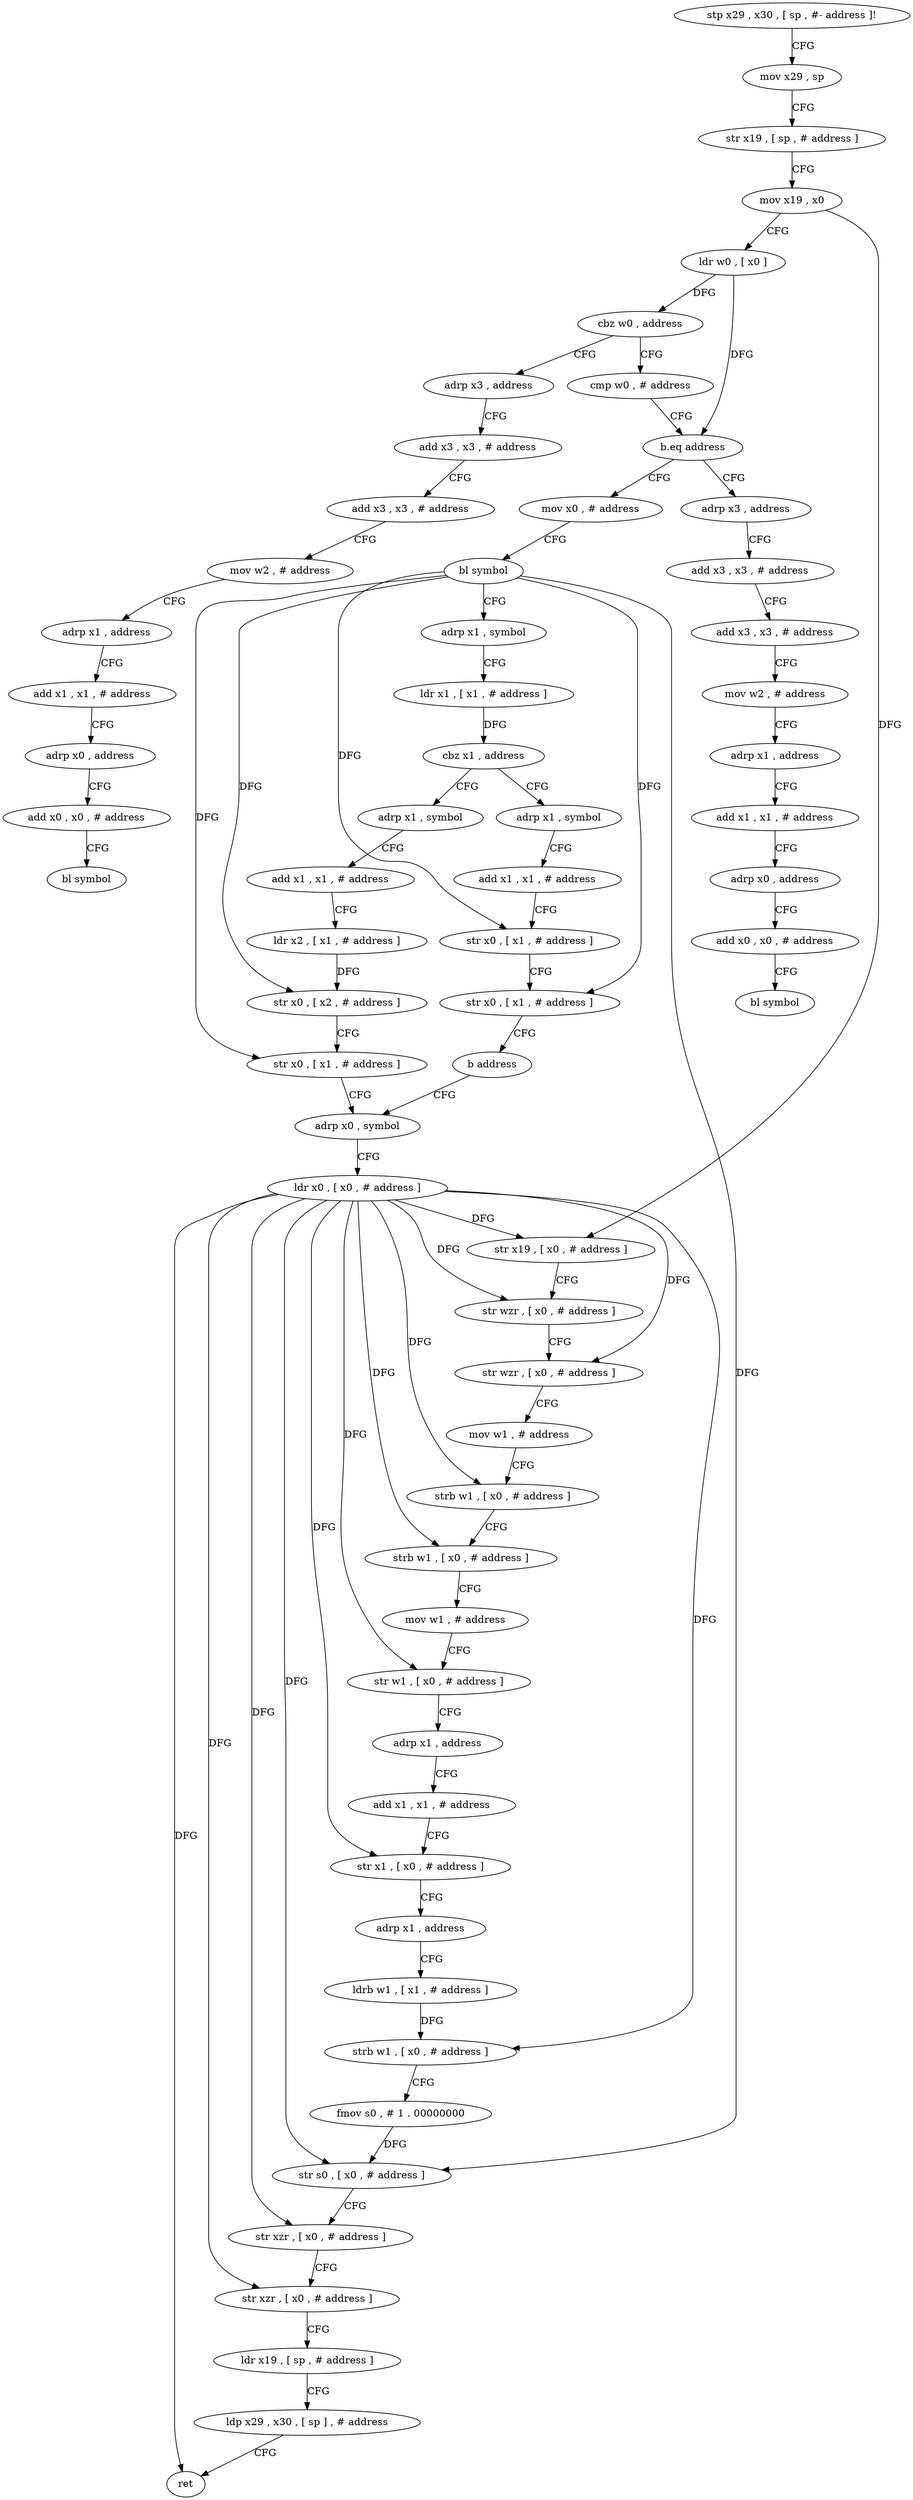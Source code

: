 digraph "func" {
"4224276" [label = "stp x29 , x30 , [ sp , #- address ]!" ]
"4224280" [label = "mov x29 , sp" ]
"4224284" [label = "str x19 , [ sp , # address ]" ]
"4224288" [label = "mov x19 , x0" ]
"4224292" [label = "ldr w0 , [ x0 ]" ]
"4224296" [label = "cbz w0 , address" ]
"4224440" [label = "adrp x3 , address" ]
"4224300" [label = "cmp w0 , # address" ]
"4224444" [label = "add x3 , x3 , # address" ]
"4224448" [label = "add x3 , x3 , # address" ]
"4224452" [label = "mov w2 , # address" ]
"4224456" [label = "adrp x1 , address" ]
"4224460" [label = "add x1 , x1 , # address" ]
"4224464" [label = "adrp x0 , address" ]
"4224468" [label = "add x0 , x0 , # address" ]
"4224472" [label = "bl symbol" ]
"4224304" [label = "b.eq address" ]
"4224476" [label = "adrp x3 , address" ]
"4224308" [label = "mov x0 , # address" ]
"4224480" [label = "add x3 , x3 , # address" ]
"4224484" [label = "add x3 , x3 , # address" ]
"4224488" [label = "mov w2 , # address" ]
"4224492" [label = "adrp x1 , address" ]
"4224496" [label = "add x1 , x1 , # address" ]
"4224500" [label = "adrp x0 , address" ]
"4224504" [label = "add x0 , x0 , # address" ]
"4224508" [label = "bl symbol" ]
"4224312" [label = "bl symbol" ]
"4224316" [label = "adrp x1 , symbol" ]
"4224320" [label = "ldr x1 , [ x1 , # address ]" ]
"4224324" [label = "cbz x1 , address" ]
"4224512" [label = "adrp x1 , symbol" ]
"4224328" [label = "adrp x1 , symbol" ]
"4224516" [label = "add x1 , x1 , # address" ]
"4224520" [label = "str x0 , [ x1 , # address ]" ]
"4224524" [label = "str x0 , [ x1 , # address ]" ]
"4224528" [label = "b address" ]
"4224348" [label = "adrp x0 , symbol" ]
"4224332" [label = "add x1 , x1 , # address" ]
"4224336" [label = "ldr x2 , [ x1 , # address ]" ]
"4224340" [label = "str x0 , [ x2 , # address ]" ]
"4224344" [label = "str x0 , [ x1 , # address ]" ]
"4224352" [label = "ldr x0 , [ x0 , # address ]" ]
"4224356" [label = "str x19 , [ x0 , # address ]" ]
"4224360" [label = "str wzr , [ x0 , # address ]" ]
"4224364" [label = "str wzr , [ x0 , # address ]" ]
"4224368" [label = "mov w1 , # address" ]
"4224372" [label = "strb w1 , [ x0 , # address ]" ]
"4224376" [label = "strb w1 , [ x0 , # address ]" ]
"4224380" [label = "mov w1 , # address" ]
"4224384" [label = "str w1 , [ x0 , # address ]" ]
"4224388" [label = "adrp x1 , address" ]
"4224392" [label = "add x1 , x1 , # address" ]
"4224396" [label = "str x1 , [ x0 , # address ]" ]
"4224400" [label = "adrp x1 , address" ]
"4224404" [label = "ldrb w1 , [ x1 , # address ]" ]
"4224408" [label = "strb w1 , [ x0 , # address ]" ]
"4224412" [label = "fmov s0 , # 1 . 00000000" ]
"4224416" [label = "str s0 , [ x0 , # address ]" ]
"4224420" [label = "str xzr , [ x0 , # address ]" ]
"4224424" [label = "str xzr , [ x0 , # address ]" ]
"4224428" [label = "ldr x19 , [ sp , # address ]" ]
"4224432" [label = "ldp x29 , x30 , [ sp ] , # address" ]
"4224436" [label = "ret" ]
"4224276" -> "4224280" [ label = "CFG" ]
"4224280" -> "4224284" [ label = "CFG" ]
"4224284" -> "4224288" [ label = "CFG" ]
"4224288" -> "4224292" [ label = "CFG" ]
"4224288" -> "4224356" [ label = "DFG" ]
"4224292" -> "4224296" [ label = "DFG" ]
"4224292" -> "4224304" [ label = "DFG" ]
"4224296" -> "4224440" [ label = "CFG" ]
"4224296" -> "4224300" [ label = "CFG" ]
"4224440" -> "4224444" [ label = "CFG" ]
"4224300" -> "4224304" [ label = "CFG" ]
"4224444" -> "4224448" [ label = "CFG" ]
"4224448" -> "4224452" [ label = "CFG" ]
"4224452" -> "4224456" [ label = "CFG" ]
"4224456" -> "4224460" [ label = "CFG" ]
"4224460" -> "4224464" [ label = "CFG" ]
"4224464" -> "4224468" [ label = "CFG" ]
"4224468" -> "4224472" [ label = "CFG" ]
"4224304" -> "4224476" [ label = "CFG" ]
"4224304" -> "4224308" [ label = "CFG" ]
"4224476" -> "4224480" [ label = "CFG" ]
"4224308" -> "4224312" [ label = "CFG" ]
"4224480" -> "4224484" [ label = "CFG" ]
"4224484" -> "4224488" [ label = "CFG" ]
"4224488" -> "4224492" [ label = "CFG" ]
"4224492" -> "4224496" [ label = "CFG" ]
"4224496" -> "4224500" [ label = "CFG" ]
"4224500" -> "4224504" [ label = "CFG" ]
"4224504" -> "4224508" [ label = "CFG" ]
"4224312" -> "4224316" [ label = "CFG" ]
"4224312" -> "4224520" [ label = "DFG" ]
"4224312" -> "4224524" [ label = "DFG" ]
"4224312" -> "4224340" [ label = "DFG" ]
"4224312" -> "4224344" [ label = "DFG" ]
"4224312" -> "4224416" [ label = "DFG" ]
"4224316" -> "4224320" [ label = "CFG" ]
"4224320" -> "4224324" [ label = "DFG" ]
"4224324" -> "4224512" [ label = "CFG" ]
"4224324" -> "4224328" [ label = "CFG" ]
"4224512" -> "4224516" [ label = "CFG" ]
"4224328" -> "4224332" [ label = "CFG" ]
"4224516" -> "4224520" [ label = "CFG" ]
"4224520" -> "4224524" [ label = "CFG" ]
"4224524" -> "4224528" [ label = "CFG" ]
"4224528" -> "4224348" [ label = "CFG" ]
"4224348" -> "4224352" [ label = "CFG" ]
"4224332" -> "4224336" [ label = "CFG" ]
"4224336" -> "4224340" [ label = "DFG" ]
"4224340" -> "4224344" [ label = "CFG" ]
"4224344" -> "4224348" [ label = "CFG" ]
"4224352" -> "4224356" [ label = "DFG" ]
"4224352" -> "4224360" [ label = "DFG" ]
"4224352" -> "4224364" [ label = "DFG" ]
"4224352" -> "4224372" [ label = "DFG" ]
"4224352" -> "4224376" [ label = "DFG" ]
"4224352" -> "4224384" [ label = "DFG" ]
"4224352" -> "4224396" [ label = "DFG" ]
"4224352" -> "4224408" [ label = "DFG" ]
"4224352" -> "4224416" [ label = "DFG" ]
"4224352" -> "4224420" [ label = "DFG" ]
"4224352" -> "4224424" [ label = "DFG" ]
"4224352" -> "4224436" [ label = "DFG" ]
"4224356" -> "4224360" [ label = "CFG" ]
"4224360" -> "4224364" [ label = "CFG" ]
"4224364" -> "4224368" [ label = "CFG" ]
"4224368" -> "4224372" [ label = "CFG" ]
"4224372" -> "4224376" [ label = "CFG" ]
"4224376" -> "4224380" [ label = "CFG" ]
"4224380" -> "4224384" [ label = "CFG" ]
"4224384" -> "4224388" [ label = "CFG" ]
"4224388" -> "4224392" [ label = "CFG" ]
"4224392" -> "4224396" [ label = "CFG" ]
"4224396" -> "4224400" [ label = "CFG" ]
"4224400" -> "4224404" [ label = "CFG" ]
"4224404" -> "4224408" [ label = "DFG" ]
"4224408" -> "4224412" [ label = "CFG" ]
"4224412" -> "4224416" [ label = "DFG" ]
"4224416" -> "4224420" [ label = "CFG" ]
"4224420" -> "4224424" [ label = "CFG" ]
"4224424" -> "4224428" [ label = "CFG" ]
"4224428" -> "4224432" [ label = "CFG" ]
"4224432" -> "4224436" [ label = "CFG" ]
}
